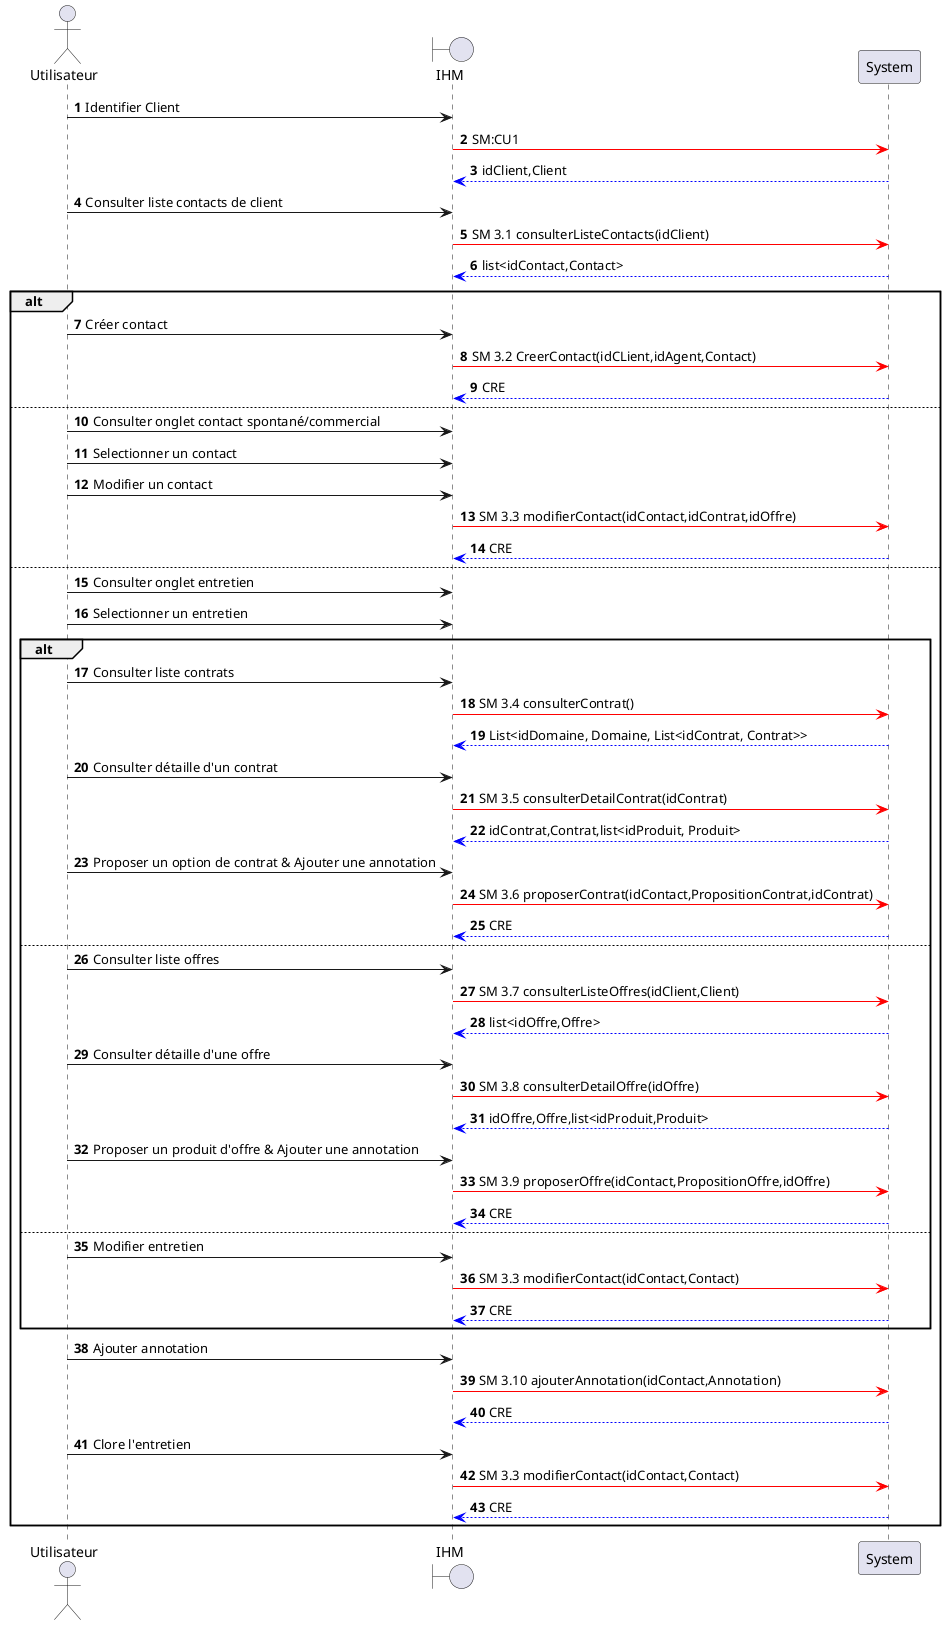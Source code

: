@startuml
actor Utilisateur as U
boundary IHM as I
participant System as S

autonumber
U->I: Identifier Client
I-[#red]>S: SM:CU1
S-[#0000FF]->I: idClient,Client

U->I: Consulter liste contacts de client
I-[#red]>S: SM 3.1 consulterListeContacts(idClient)
S-[#0000FF]->I: list<idContact,Contact>

alt
    U->I: Créer contact
    I-[#red]>S: SM 3.2 CreerContact(idCLient,idAgent,Contact)
    S-[#0000FF]->I: CRE
else
    U->I: Consulter onglet contact spontané/commercial
    U->I: Selectionner un contact
    U->I: Modifier un contact
    I-[#red]>S: SM 3.3 modifierContact(idContact,idContrat,idOffre)
    S-[#0000FF]->I: CRE
else
    U->I: Consulter onglet entretien
    U->I: Selectionner un entretien
    alt
        U->I: Consulter liste contrats
        I-[#red]>S: SM 3.4 consulterContrat()
        S-[#0000FF]->I: List<idDomaine, Domaine, List<idContrat, Contrat>>
        U->I: Consulter détaille d'un contrat
        I-[#red]>S: SM 3.5 consulterDetailContrat(idContrat)
        S-[#0000FF]->I: idContrat,Contrat,list<idProduit, Produit>
        U->I: Proposer un option de contrat & Ajouter une annotation
        I-[#red]>S: SM 3.6 proposerContrat(idContact,PropositionContrat,idContrat)
        S-[#0000FF]->I: CRE
    else
        U->I: Consulter liste offres
        I-[#red]>S: SM 3.7 consulterListeOffres(idClient,Client)
        S-[#0000FF]->I: list<idOffre,Offre>
        U->I: Consulter détaille d'une offre
        I-[#red]>S: SM 3.8 consulterDetailOffre(idOffre)
        S-[#0000FF]->I: idOffre,Offre,list<idProduit,Produit>
        U->I: Proposer un produit d'offre & Ajouter une annotation
        I-[#red]>S: SM 3.9 proposerOffre(idContact,PropositionOffre,idOffre)
        S-[#0000FF]->I: CRE
    else
        U->I: Modifier entretien
        I-[#red]>S: SM 3.3 modifierContact(idContact,Contact)
        S-[#0000FF]->I: CRE
    end
    U->I: Ajouter annotation
    I-[#red]>S: SM 3.10 ajouterAnnotation(idContact,Annotation)
    S-[#0000FF]->I: CRE
    U->I: Clore l'entretien
    I-[#red]>S: SM 3.3 modifierContact(idContact,Contact)
    S-[#0000FF]->I: CRE
end
@enduml